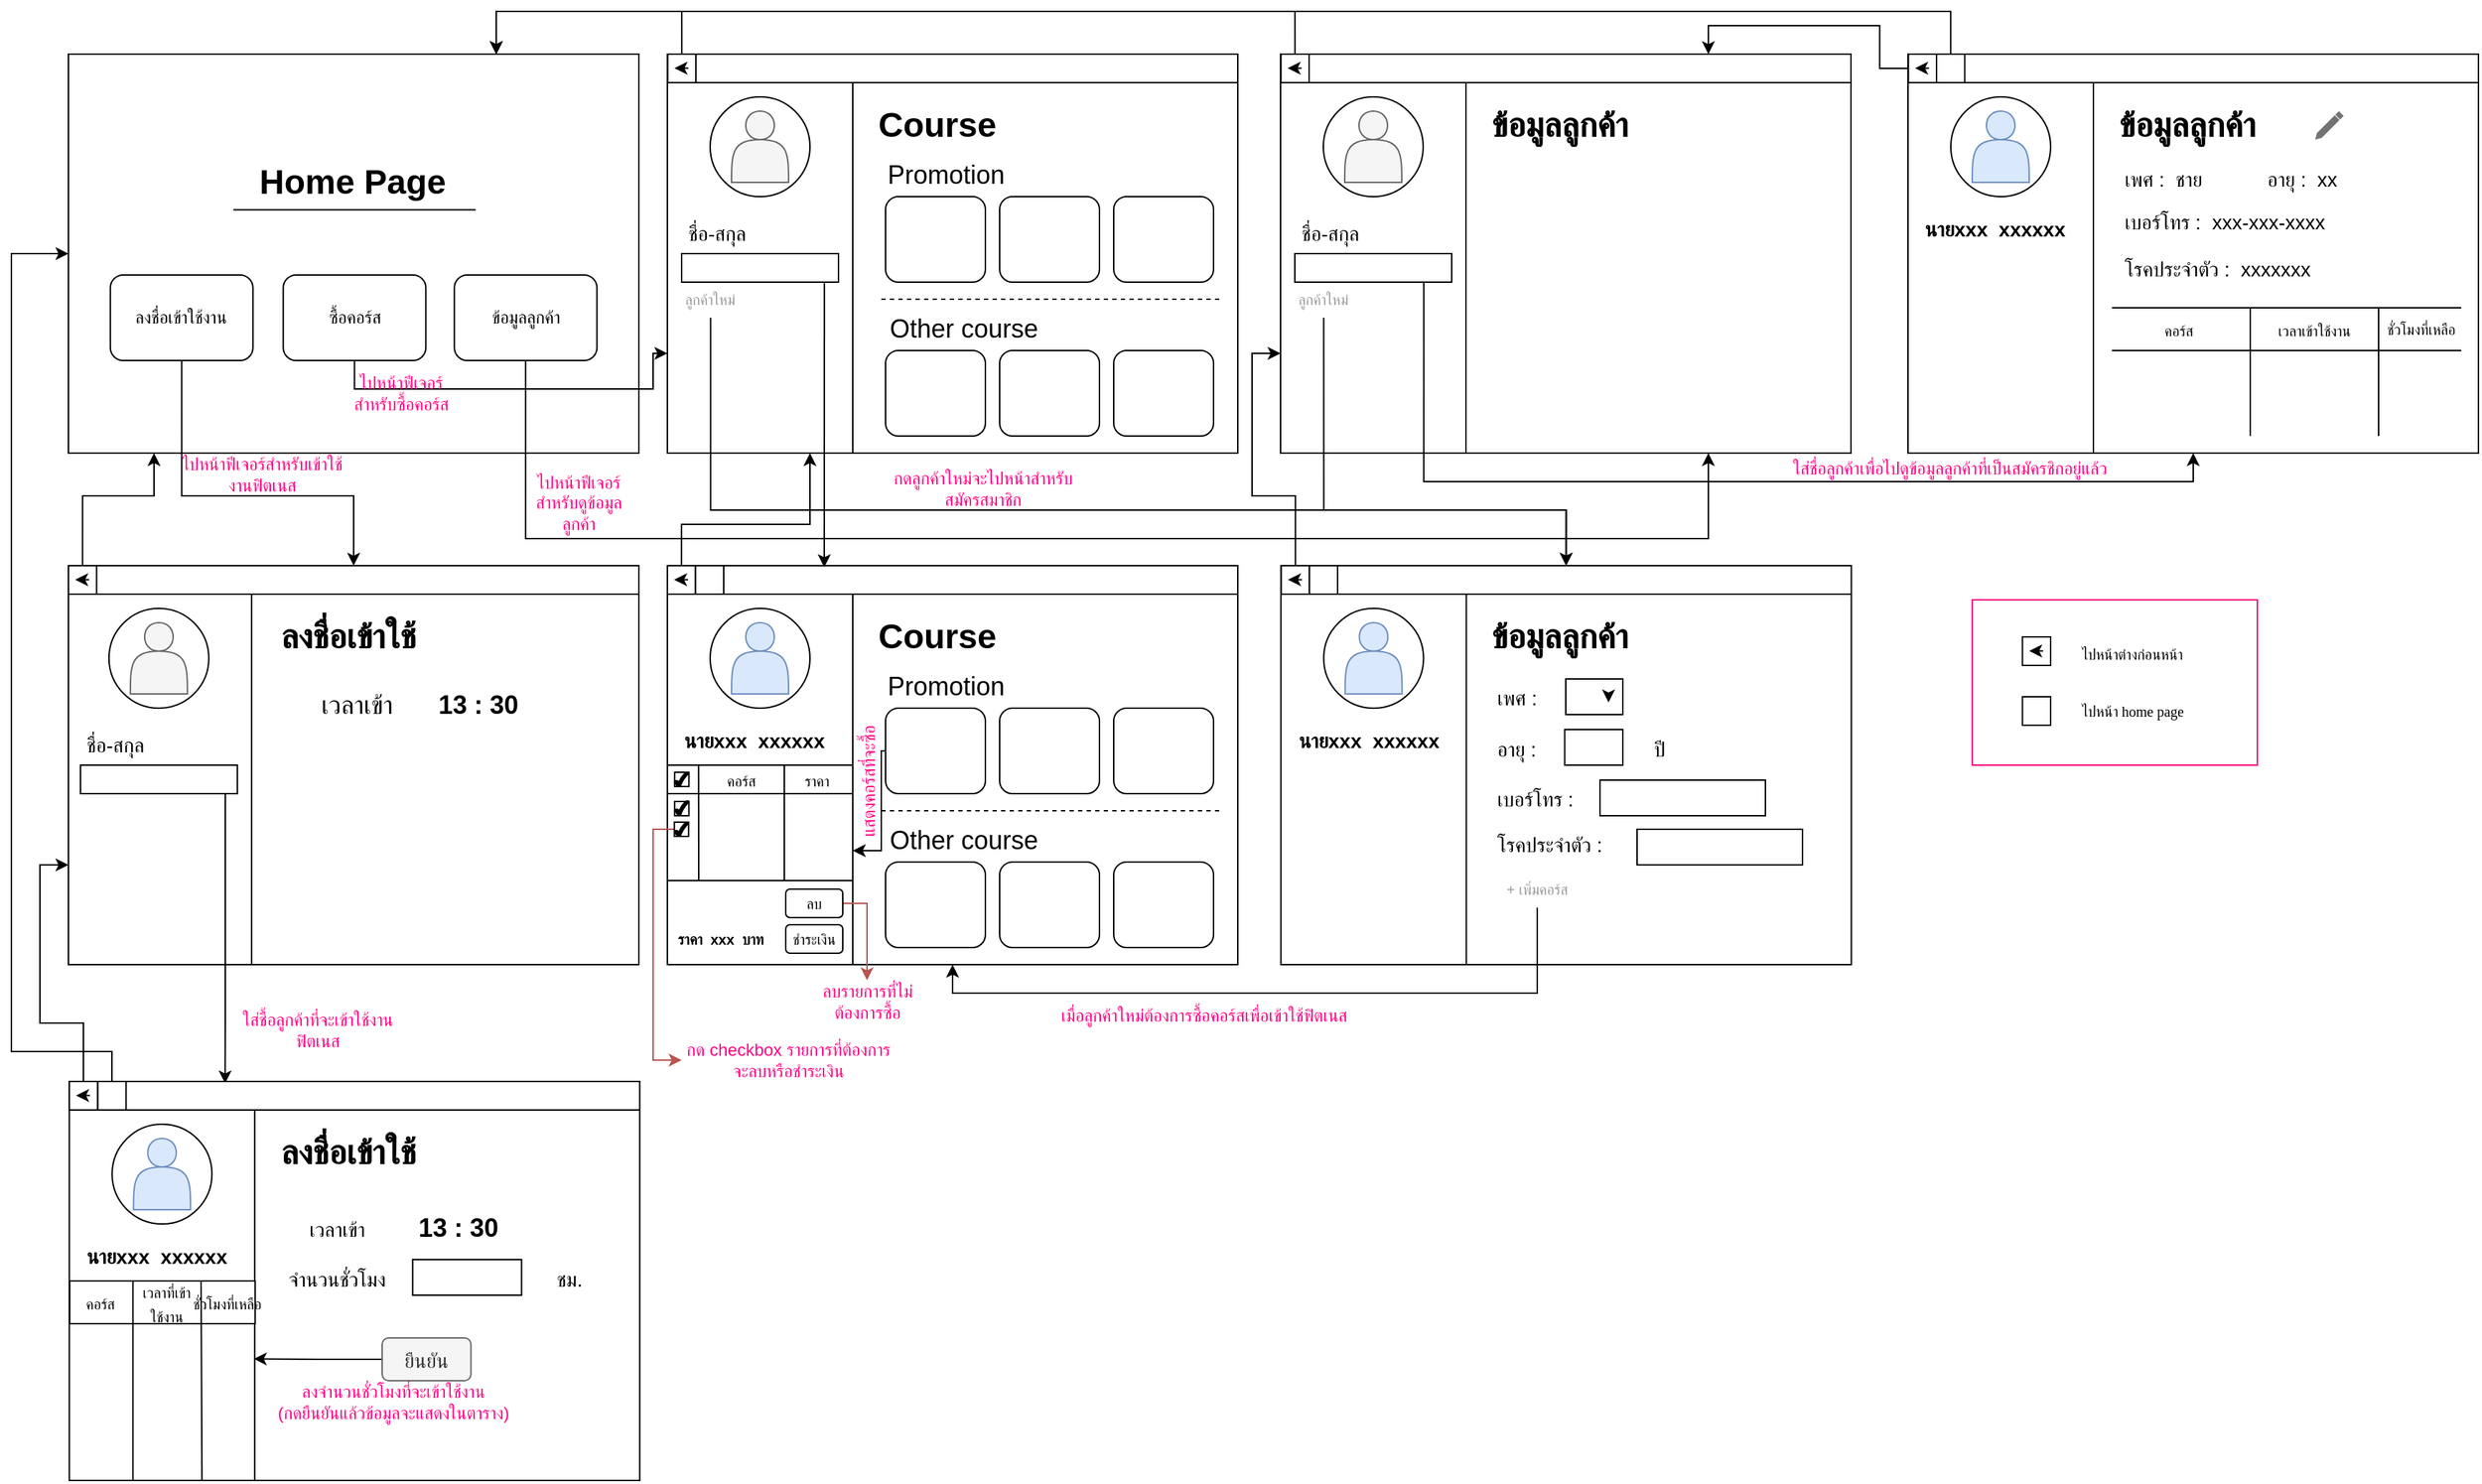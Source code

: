 <mxfile version="20.8.13" type="device"><diagram name="Page-1" id="4nYrRWn-ZnbWhOpVw6bl"><mxGraphModel dx="1134" dy="626" grid="1" gridSize="10" guides="1" tooltips="1" connect="1" arrows="1" fold="1" page="1" pageScale="1" pageWidth="850" pageHeight="1100" math="0" shadow="0"><root><mxCell id="0"/><mxCell id="1" parent="0"/><mxCell id="0B4zTiA73Or6oPLdaAJW-284" value="" style="rounded=0;whiteSpace=wrap;html=1;fontFamily=Tahoma;fontSize=10;strokeColor=#FF0080;" parent="1" vertex="1"><mxGeometry x="1405" y="463" width="200" height="116" as="geometry"/></mxCell><mxCell id="0B4zTiA73Or6oPLdaAJW-244" value="" style="rounded=0;whiteSpace=wrap;html=1;fontSize=10;" parent="1" vertex="1"><mxGeometry x="1440.25" y="531" width="19.75" height="20" as="geometry"/></mxCell><mxCell id="0B4zTiA73Or6oPLdaAJW-1" value="" style="rounded=0;whiteSpace=wrap;html=1;" parent="1" vertex="1"><mxGeometry x="70" y="80" width="400" height="280" as="geometry"/></mxCell><mxCell id="0B4zTiA73Or6oPLdaAJW-2" value="" style="rounded=0;whiteSpace=wrap;html=1;" parent="1" vertex="1"><mxGeometry x="490" y="80" width="400" height="280" as="geometry"/></mxCell><mxCell id="0B4zTiA73Or6oPLdaAJW-4" value="" style="rounded=0;whiteSpace=wrap;html=1;" parent="1" vertex="1"><mxGeometry x="70" y="439" width="400" height="280" as="geometry"/></mxCell><mxCell id="0B4zTiA73Or6oPLdaAJW-80" style="edgeStyle=orthogonalEdgeStyle;rounded=0;orthogonalLoop=1;jettySize=auto;html=1;exitX=0.5;exitY=1;exitDx=0;exitDy=0;strokeColor=#000000;fontSize=10;entryX=0;entryY=0.75;entryDx=0;entryDy=0;" parent="1" source="0B4zTiA73Or6oPLdaAJW-8" target="0B4zTiA73Or6oPLdaAJW-2" edge="1"><mxGeometry relative="1" as="geometry"><mxPoint x="480" y="310" as="targetPoint"/><Array as="points"><mxPoint x="271" y="315"/><mxPoint x="480" y="315"/><mxPoint x="480" y="290"/></Array></mxGeometry></mxCell><mxCell id="0B4zTiA73Or6oPLdaAJW-88" style="edgeStyle=orthogonalEdgeStyle;rounded=0;orthogonalLoop=1;jettySize=auto;html=1;exitX=0.5;exitY=1;exitDx=0;exitDy=0;strokeColor=#000000;fontSize=10;" parent="1" source="0B4zTiA73Or6oPLdaAJW-6" target="0B4zTiA73Or6oPLdaAJW-4" edge="1"><mxGeometry relative="1" as="geometry"><Array as="points"><mxPoint x="149" y="390"/><mxPoint x="270" y="390"/></Array></mxGeometry></mxCell><mxCell id="0B4zTiA73Or6oPLdaAJW-6" value="ลงชื่อเข้าใช้งาน" style="rounded=1;whiteSpace=wrap;html=1;" parent="1" vertex="1"><mxGeometry x="99.38" y="235" width="100" height="60" as="geometry"/></mxCell><mxCell id="0B4zTiA73Or6oPLdaAJW-273" style="edgeStyle=orthogonalEdgeStyle;rounded=0;orthogonalLoop=1;jettySize=auto;html=1;entryX=0.75;entryY=1;entryDx=0;entryDy=0;strokeColor=#000000;fontFamily=Tahoma;fontSize=10;fontColor=#000000;" parent="1" source="0B4zTiA73Or6oPLdaAJW-7" target="0B4zTiA73Or6oPLdaAJW-146" edge="1"><mxGeometry relative="1" as="geometry"><Array as="points"><mxPoint x="391" y="420"/><mxPoint x="1220" y="420"/></Array></mxGeometry></mxCell><mxCell id="0B4zTiA73Or6oPLdaAJW-7" value="ข้อมูลลูกค้า" style="rounded=1;whiteSpace=wrap;html=1;" parent="1" vertex="1"><mxGeometry x="340.63" y="235" width="100" height="60" as="geometry"/></mxCell><mxCell id="0B4zTiA73Or6oPLdaAJW-8" value="ซื้อคอร์ส" style="rounded=1;whiteSpace=wrap;html=1;" parent="1" vertex="1"><mxGeometry x="220.63" y="235" width="100" height="60" as="geometry"/></mxCell><mxCell id="0B4zTiA73Or6oPLdaAJW-13" value="&lt;h1&gt;Home Page&lt;/h1&gt;" style="text;html=1;strokeColor=none;fillColor=none;spacing=5;spacingTop=-20;whiteSpace=wrap;overflow=hidden;rounded=0;" parent="1" vertex="1"><mxGeometry x="199.38" y="150" width="142.5" height="40" as="geometry"/></mxCell><mxCell id="0B4zTiA73Or6oPLdaAJW-16" value="&lt;h1&gt;Course&lt;/h1&gt;" style="text;html=1;strokeColor=none;fillColor=none;spacing=5;spacingTop=-20;whiteSpace=wrap;overflow=hidden;rounded=0;" parent="1" vertex="1"><mxGeometry x="633" y="110" width="142.5" height="40" as="geometry"/></mxCell><mxCell id="0B4zTiA73Or6oPLdaAJW-21" value="" style="rounded=1;whiteSpace=wrap;html=1;" parent="1" vertex="1"><mxGeometry x="643" y="180" width="70" height="60" as="geometry"/></mxCell><mxCell id="0B4zTiA73Or6oPLdaAJW-22" value="" style="rounded=1;whiteSpace=wrap;html=1;" parent="1" vertex="1"><mxGeometry x="723" y="180" width="70" height="60" as="geometry"/></mxCell><mxCell id="0B4zTiA73Or6oPLdaAJW-23" value="" style="rounded=1;whiteSpace=wrap;html=1;" parent="1" vertex="1"><mxGeometry x="803" y="180" width="70" height="60" as="geometry"/></mxCell><mxCell id="0B4zTiA73Or6oPLdaAJW-33" value="" style="rounded=1;whiteSpace=wrap;html=1;" parent="1" vertex="1"><mxGeometry x="643" y="288" width="70" height="60" as="geometry"/></mxCell><mxCell id="0B4zTiA73Or6oPLdaAJW-34" value="" style="rounded=1;whiteSpace=wrap;html=1;" parent="1" vertex="1"><mxGeometry x="723" y="288" width="70" height="60" as="geometry"/></mxCell><mxCell id="0B4zTiA73Or6oPLdaAJW-35" value="" style="rounded=1;whiteSpace=wrap;html=1;" parent="1" vertex="1"><mxGeometry x="803" y="288" width="70" height="60" as="geometry"/></mxCell><mxCell id="0B4zTiA73Or6oPLdaAJW-37" value="Promotion" style="text;html=1;strokeColor=none;fillColor=none;align=center;verticalAlign=middle;whiteSpace=wrap;rounded=0;fontSize=18;" parent="1" vertex="1"><mxGeometry x="643" y="150" width="85" height="30" as="geometry"/></mxCell><mxCell id="0B4zTiA73Or6oPLdaAJW-38" value="" style="endArrow=none;dashed=1;html=1;rounded=0;fontSize=18;strokeColor=#000000;" parent="1" edge="1"><mxGeometry width="50" height="50" relative="1" as="geometry"><mxPoint x="640" y="252" as="sourcePoint"/><mxPoint x="879" y="252" as="targetPoint"/></mxGeometry></mxCell><mxCell id="0B4zTiA73Or6oPLdaAJW-39" value="" style="ellipse;whiteSpace=wrap;html=1;aspect=fixed;fontSize=18;" parent="1" vertex="1"><mxGeometry x="520" y="110" width="70" height="70" as="geometry"/></mxCell><mxCell id="0B4zTiA73Or6oPLdaAJW-40" value="" style="shape=actor;whiteSpace=wrap;html=1;fontSize=18;fillColor=#f5f5f5;strokeColor=#666666;fontColor=#333333;" parent="1" vertex="1"><mxGeometry x="535" y="120" width="40" height="50" as="geometry"/></mxCell><mxCell id="0B4zTiA73Or6oPLdaAJW-41" value="Other course" style="text;html=1;strokeColor=none;fillColor=none;align=center;verticalAlign=middle;whiteSpace=wrap;rounded=0;fontSize=18;" parent="1" vertex="1"><mxGeometry x="643" y="258" width="110" height="30" as="geometry"/></mxCell><mxCell id="0B4zTiA73Or6oPLdaAJW-43" value="" style="endArrow=none;html=1;rounded=0;entryX=0.25;entryY=0;entryDx=0;entryDy=0;exitX=0.25;exitY=1;exitDx=0;exitDy=0;" parent="1" edge="1"><mxGeometry width="50" height="50" relative="1" as="geometry"><mxPoint x="620" y="360" as="sourcePoint"/><mxPoint x="620" y="100" as="targetPoint"/></mxGeometry></mxCell><mxCell id="0B4zTiA73Or6oPLdaAJW-44" value="&lt;font style=&quot;font-size: 14px;&quot;&gt;ชื่อ-สกุล&lt;/font&gt;" style="text;html=1;strokeColor=none;fillColor=none;align=center;verticalAlign=middle;whiteSpace=wrap;rounded=0;fontSize=18;" parent="1" vertex="1"><mxGeometry x="500" y="190" width="50" height="30" as="geometry"/></mxCell><mxCell id="0B4zTiA73Or6oPLdaAJW-45" value="" style="rounded=0;whiteSpace=wrap;html=1;fontSize=14;" parent="1" vertex="1"><mxGeometry x="500" y="220" width="110" height="20" as="geometry"/></mxCell><mxCell id="0B4zTiA73Or6oPLdaAJW-48" value="" style="shape=image;verticalLabelPosition=bottom;labelBackgroundColor=default;verticalAlign=top;aspect=fixed;imageAspect=0;image=https://cdn-icons-png.flaticon.com/512/3917/3917754.png;" parent="1" vertex="1"><mxGeometry x="593" y="225" width="10" height="10" as="geometry"/></mxCell><mxCell id="0B4zTiA73Or6oPLdaAJW-49" value="" style="rounded=0;whiteSpace=wrap;html=1;" parent="1" vertex="1"><mxGeometry x="490" y="439" width="400" height="280" as="geometry"/></mxCell><mxCell id="0B4zTiA73Or6oPLdaAJW-50" value="&lt;h1&gt;Course&lt;/h1&gt;" style="text;html=1;strokeColor=none;fillColor=none;spacing=5;spacingTop=-20;whiteSpace=wrap;overflow=hidden;rounded=0;" parent="1" vertex="1"><mxGeometry x="633" y="469" width="142.5" height="40" as="geometry"/></mxCell><mxCell id="0B4zTiA73Or6oPLdaAJW-79" style="edgeStyle=orthogonalEdgeStyle;rounded=0;orthogonalLoop=1;jettySize=auto;html=1;exitX=0;exitY=0.5;exitDx=0;exitDy=0;strokeColor=#000000;fontSize=10;" parent="1" source="0B4zTiA73Or6oPLdaAJW-51" edge="1"><mxGeometry relative="1" as="geometry"><mxPoint x="620" y="639" as="targetPoint"/><Array as="points"><mxPoint x="640" y="569"/><mxPoint x="640" y="639"/></Array></mxGeometry></mxCell><mxCell id="0B4zTiA73Or6oPLdaAJW-51" value="" style="rounded=1;whiteSpace=wrap;html=1;" parent="1" vertex="1"><mxGeometry x="643" y="539" width="70" height="60" as="geometry"/></mxCell><mxCell id="0B4zTiA73Or6oPLdaAJW-52" value="" style="rounded=1;whiteSpace=wrap;html=1;" parent="1" vertex="1"><mxGeometry x="723" y="539" width="70" height="60" as="geometry"/></mxCell><mxCell id="0B4zTiA73Or6oPLdaAJW-53" value="" style="rounded=1;whiteSpace=wrap;html=1;" parent="1" vertex="1"><mxGeometry x="803" y="539" width="70" height="60" as="geometry"/></mxCell><mxCell id="0B4zTiA73Or6oPLdaAJW-54" value="" style="rounded=1;whiteSpace=wrap;html=1;" parent="1" vertex="1"><mxGeometry x="643" y="647" width="70" height="60" as="geometry"/></mxCell><mxCell id="0B4zTiA73Or6oPLdaAJW-55" value="" style="rounded=1;whiteSpace=wrap;html=1;" parent="1" vertex="1"><mxGeometry x="723" y="647" width="70" height="60" as="geometry"/></mxCell><mxCell id="0B4zTiA73Or6oPLdaAJW-56" value="" style="rounded=1;whiteSpace=wrap;html=1;" parent="1" vertex="1"><mxGeometry x="803" y="647" width="70" height="60" as="geometry"/></mxCell><mxCell id="0B4zTiA73Or6oPLdaAJW-57" value="Promotion" style="text;html=1;strokeColor=none;fillColor=none;align=center;verticalAlign=middle;whiteSpace=wrap;rounded=0;fontSize=18;" parent="1" vertex="1"><mxGeometry x="643" y="509" width="85" height="30" as="geometry"/></mxCell><mxCell id="0B4zTiA73Or6oPLdaAJW-58" value="" style="endArrow=none;dashed=1;html=1;rounded=0;fontSize=18;strokeColor=#000000;" parent="1" edge="1"><mxGeometry width="50" height="50" relative="1" as="geometry"><mxPoint x="640.0" y="611.0" as="sourcePoint"/><mxPoint x="879" y="611.0" as="targetPoint"/></mxGeometry></mxCell><mxCell id="0B4zTiA73Or6oPLdaAJW-59" value="" style="ellipse;whiteSpace=wrap;html=1;aspect=fixed;fontSize=18;" parent="1" vertex="1"><mxGeometry x="520" y="469" width="70" height="70" as="geometry"/></mxCell><mxCell id="0B4zTiA73Or6oPLdaAJW-60" value="" style="shape=actor;whiteSpace=wrap;html=1;fontSize=18;fillColor=#dae8fc;strokeColor=#6c8ebf;" parent="1" vertex="1"><mxGeometry x="535" y="479" width="40" height="50" as="geometry"/></mxCell><mxCell id="0B4zTiA73Or6oPLdaAJW-61" value="Other course" style="text;html=1;strokeColor=none;fillColor=none;align=center;verticalAlign=middle;whiteSpace=wrap;rounded=0;fontSize=18;" parent="1" vertex="1"><mxGeometry x="643" y="617" width="110" height="30" as="geometry"/></mxCell><mxCell id="0B4zTiA73Or6oPLdaAJW-62" value="" style="endArrow=none;html=1;rounded=0;entryX=0.25;entryY=0;entryDx=0;entryDy=0;exitX=0.25;exitY=1;exitDx=0;exitDy=0;" parent="1" edge="1"><mxGeometry width="50" height="50" relative="1" as="geometry"><mxPoint x="620.0" y="719" as="sourcePoint"/><mxPoint x="620.0" y="459" as="targetPoint"/></mxGeometry></mxCell><mxCell id="0B4zTiA73Or6oPLdaAJW-66" value="&lt;h1&gt;&lt;span style=&quot;font-size: 14px;&quot;&gt;นายxxx&amp;nbsp; xxxxxx&amp;nbsp;&amp;nbsp;&lt;/span&gt;&lt;/h1&gt;" style="text;html=1;strokeColor=none;fillColor=none;spacing=5;spacingTop=-20;whiteSpace=wrap;overflow=hidden;rounded=0;align=center;" parent="1" vertex="1"><mxGeometry x="490.25" y="539" width="129.5" height="40" as="geometry"/></mxCell><mxCell id="0B4zTiA73Or6oPLdaAJW-67" value="" style="rounded=0;whiteSpace=wrap;html=1;fontSize=14;" parent="1" vertex="1"><mxGeometry x="490" y="579" width="130" height="20" as="geometry"/></mxCell><mxCell id="0B4zTiA73Or6oPLdaAJW-68" value="" style="endArrow=none;html=1;rounded=0;strokeColor=#000000;fontSize=14;entryX=0.5;entryY=0;entryDx=0;entryDy=0;" parent="1" edge="1"><mxGeometry width="50" height="50" relative="1" as="geometry"><mxPoint x="572" y="660" as="sourcePoint"/><mxPoint x="572" y="579.0" as="targetPoint"/></mxGeometry></mxCell><mxCell id="0B4zTiA73Or6oPLdaAJW-69" value="&lt;font style=&quot;font-size: 10px;&quot;&gt;คอร์ส&lt;/font&gt;" style="text;html=1;strokeColor=none;fillColor=none;align=center;verticalAlign=middle;whiteSpace=wrap;rounded=0;fontSize=14;" parent="1" vertex="1"><mxGeometry x="512.37" y="574" width="60" height="30" as="geometry"/></mxCell><mxCell id="0B4zTiA73Or6oPLdaAJW-70" value="&lt;font style=&quot;font-size: 10px;&quot;&gt;ราคา&lt;/font&gt;" style="text;html=1;strokeColor=none;fillColor=none;align=center;verticalAlign=middle;whiteSpace=wrap;rounded=0;fontSize=14;" parent="1" vertex="1"><mxGeometry x="570" y="574" width="50" height="30" as="geometry"/></mxCell><mxCell id="0B4zTiA73Or6oPLdaAJW-71" value="" style="endArrow=classic;html=1;rounded=0;strokeColor=#000000;fontSize=10;exitX=0.91;exitY=1.029;exitDx=0;exitDy=0;exitPerimeter=0;entryX=0.275;entryY=0.004;entryDx=0;entryDy=0;entryPerimeter=0;" parent="1" source="0B4zTiA73Or6oPLdaAJW-45" target="0B4zTiA73Or6oPLdaAJW-49" edge="1"><mxGeometry width="50" height="50" relative="1" as="geometry"><mxPoint x="580" y="470" as="sourcePoint"/><mxPoint x="600" y="380" as="targetPoint"/></mxGeometry></mxCell><mxCell id="0B4zTiA73Or6oPLdaAJW-73" value="" style="endArrow=none;html=1;rounded=0;strokeColor=#000000;fontSize=10;" parent="1" edge="1"><mxGeometry width="50" height="50" relative="1" as="geometry"><mxPoint x="355.63" y="189.29" as="sourcePoint"/><mxPoint x="185.63" y="189.29" as="targetPoint"/></mxGeometry></mxCell><mxCell id="0B4zTiA73Or6oPLdaAJW-78" style="edgeStyle=orthogonalEdgeStyle;rounded=0;orthogonalLoop=1;jettySize=auto;html=1;exitX=0.5;exitY=0;exitDx=0;exitDy=0;strokeColor=#000000;fontSize=10;entryX=0.75;entryY=0;entryDx=0;entryDy=0;" parent="1" source="0B4zTiA73Or6oPLdaAJW-74" target="0B4zTiA73Or6oPLdaAJW-1" edge="1"><mxGeometry relative="1" as="geometry"><mxPoint x="420" y="50" as="targetPoint"/><Array as="points"><mxPoint x="500" y="50"/><mxPoint x="370" y="50"/></Array></mxGeometry></mxCell><mxCell id="0B4zTiA73Or6oPLdaAJW-74" value="" style="rounded=0;whiteSpace=wrap;html=1;fontSize=10;" parent="1" vertex="1"><mxGeometry x="490.25" y="80" width="19.75" height="20" as="geometry"/></mxCell><mxCell id="0B4zTiA73Or6oPLdaAJW-76" value="" style="endArrow=classic;html=1;rounded=0;strokeColor=#000000;fontSize=10;" parent="1" edge="1"><mxGeometry width="50" height="50" relative="1" as="geometry"><mxPoint x="504.75" y="89.83" as="sourcePoint"/><mxPoint x="495" y="89.83" as="targetPoint"/><Array as="points"/></mxGeometry></mxCell><mxCell id="0B4zTiA73Or6oPLdaAJW-85" style="edgeStyle=orthogonalEdgeStyle;rounded=0;orthogonalLoop=1;jettySize=auto;html=1;exitX=0.5;exitY=0;exitDx=0;exitDy=0;strokeColor=#000000;fontSize=10;entryX=0.25;entryY=1;entryDx=0;entryDy=0;" parent="1" source="0B4zTiA73Or6oPLdaAJW-81" target="0B4zTiA73Or6oPLdaAJW-2" edge="1"><mxGeometry relative="1" as="geometry"><Array as="points"><mxPoint x="500" y="410"/><mxPoint x="590" y="410"/></Array></mxGeometry></mxCell><mxCell id="0B4zTiA73Or6oPLdaAJW-81" value="" style="rounded=0;whiteSpace=wrap;html=1;fontSize=10;" parent="1" vertex="1"><mxGeometry x="490" y="439" width="19.75" height="20" as="geometry"/></mxCell><mxCell id="0B4zTiA73Or6oPLdaAJW-82" value="" style="endArrow=classic;html=1;rounded=0;strokeColor=#000000;fontSize=10;" parent="1" edge="1"><mxGeometry width="50" height="50" relative="1" as="geometry"><mxPoint x="504.5" y="448.83" as="sourcePoint"/><mxPoint x="494.75" y="448.83" as="targetPoint"/><Array as="points"/></mxGeometry></mxCell><mxCell id="0B4zTiA73Or6oPLdaAJW-86" style="edgeStyle=orthogonalEdgeStyle;rounded=0;orthogonalLoop=1;jettySize=auto;html=1;exitX=0.5;exitY=0;exitDx=0;exitDy=0;strokeColor=#000000;fontSize=10;" parent="1" source="0B4zTiA73Or6oPLdaAJW-83" edge="1"><mxGeometry relative="1" as="geometry"><mxPoint x="130" y="360" as="targetPoint"/><Array as="points"><mxPoint x="80" y="390"/><mxPoint x="130" y="390"/></Array></mxGeometry></mxCell><mxCell id="0B4zTiA73Or6oPLdaAJW-83" value="" style="rounded=0;whiteSpace=wrap;html=1;fontSize=10;" parent="1" vertex="1"><mxGeometry x="70" y="439" width="19.75" height="20" as="geometry"/></mxCell><mxCell id="0B4zTiA73Or6oPLdaAJW-84" value="" style="endArrow=classic;html=1;rounded=0;strokeColor=#000000;fontSize=10;" parent="1" edge="1"><mxGeometry width="50" height="50" relative="1" as="geometry"><mxPoint x="84.5" y="448.83" as="sourcePoint"/><mxPoint x="74.75" y="448.83" as="targetPoint"/><Array as="points"/></mxGeometry></mxCell><mxCell id="0B4zTiA73Or6oPLdaAJW-89" value="" style="ellipse;whiteSpace=wrap;html=1;aspect=fixed;fontSize=18;" parent="1" vertex="1"><mxGeometry x="98.43" y="469" width="70" height="70" as="geometry"/></mxCell><mxCell id="0B4zTiA73Or6oPLdaAJW-90" value="" style="shape=actor;whiteSpace=wrap;html=1;fontSize=18;fillColor=#f5f5f5;strokeColor=#666666;fontColor=#333333;" parent="1" vertex="1"><mxGeometry x="113.43" y="479" width="40" height="50" as="geometry"/></mxCell><mxCell id="0B4zTiA73Or6oPLdaAJW-91" value="" style="endArrow=none;html=1;rounded=0;entryX=0.25;entryY=0;entryDx=0;entryDy=0;exitX=0.25;exitY=1;exitDx=0;exitDy=0;" parent="1" edge="1"><mxGeometry width="50" height="50" relative="1" as="geometry"><mxPoint x="198.43" y="719" as="sourcePoint"/><mxPoint x="198.43" y="459" as="targetPoint"/></mxGeometry></mxCell><mxCell id="0B4zTiA73Or6oPLdaAJW-92" value="&lt;font style=&quot;font-size: 14px;&quot;&gt;ชื่อ-สกุล&lt;/font&gt;" style="text;html=1;strokeColor=none;fillColor=none;align=center;verticalAlign=middle;whiteSpace=wrap;rounded=0;fontSize=18;" parent="1" vertex="1"><mxGeometry x="78.43" y="549" width="50" height="30" as="geometry"/></mxCell><mxCell id="0B4zTiA73Or6oPLdaAJW-118" style="edgeStyle=orthogonalEdgeStyle;rounded=0;orthogonalLoop=1;jettySize=auto;html=1;exitX=0.91;exitY=0.975;exitDx=0;exitDy=0;entryX=0.273;entryY=0.005;entryDx=0;entryDy=0;entryPerimeter=0;strokeColor=#000000;fontSize=10;exitPerimeter=0;" parent="1" source="0B4zTiA73Or6oPLdaAJW-93" target="0B4zTiA73Or6oPLdaAJW-95" edge="1"><mxGeometry relative="1" as="geometry"><Array as="points"><mxPoint x="180" y="599"/><mxPoint x="180" y="756"/><mxPoint x="180" y="756"/></Array></mxGeometry></mxCell><mxCell id="0B4zTiA73Or6oPLdaAJW-93" value="" style="rounded=0;whiteSpace=wrap;html=1;fontSize=14;" parent="1" vertex="1"><mxGeometry x="78.43" y="579" width="110" height="20" as="geometry"/></mxCell><mxCell id="0B4zTiA73Or6oPLdaAJW-94" value="" style="shape=image;verticalLabelPosition=bottom;labelBackgroundColor=default;verticalAlign=top;aspect=fixed;imageAspect=0;image=https://cdn-icons-png.flaticon.com/512/3917/3917754.png;" parent="1" vertex="1"><mxGeometry x="171.43" y="584" width="10" height="10" as="geometry"/></mxCell><mxCell id="0B4zTiA73Or6oPLdaAJW-95" value="" style="rounded=0;whiteSpace=wrap;html=1;" parent="1" vertex="1"><mxGeometry x="70.63" y="801" width="400" height="280" as="geometry"/></mxCell><mxCell id="0B4zTiA73Or6oPLdaAJW-96" value="&lt;h1 style=&quot;border-color: var(--border-color);&quot;&gt;ลงชื่อเข้าใช้&lt;/h1&gt;" style="text;html=1;strokeColor=none;fillColor=none;spacing=5;spacingTop=-20;whiteSpace=wrap;overflow=hidden;rounded=0;" parent="1" vertex="1"><mxGeometry x="213.63" y="831" width="142.5" height="40" as="geometry"/></mxCell><mxCell id="0B4zTiA73Or6oPLdaAJW-106" value="" style="ellipse;whiteSpace=wrap;html=1;aspect=fixed;fontSize=18;" parent="1" vertex="1"><mxGeometry x="100.63" y="831" width="70" height="70" as="geometry"/></mxCell><mxCell id="0B4zTiA73Or6oPLdaAJW-107" value="" style="shape=actor;whiteSpace=wrap;html=1;fontSize=18;fillColor=#dae8fc;strokeColor=#6c8ebf;" parent="1" vertex="1"><mxGeometry x="115.63" y="841" width="40" height="50" as="geometry"/></mxCell><mxCell id="0B4zTiA73Or6oPLdaAJW-109" value="" style="endArrow=none;html=1;rounded=0;entryX=0.25;entryY=0;entryDx=0;entryDy=0;exitX=0.25;exitY=1;exitDx=0;exitDy=0;" parent="1" edge="1"><mxGeometry width="50" height="50" relative="1" as="geometry"><mxPoint x="200.63" y="1081" as="sourcePoint"/><mxPoint x="200.63" y="821" as="targetPoint"/></mxGeometry></mxCell><mxCell id="0B4zTiA73Or6oPLdaAJW-110" value="&lt;h1&gt;&lt;span style=&quot;font-size: 14px;&quot;&gt;นายxxx&amp;nbsp; xxxxxx&amp;nbsp;&amp;nbsp;&lt;/span&gt;&lt;/h1&gt;" style="text;html=1;strokeColor=none;fillColor=none;spacing=5;spacingTop=-20;whiteSpace=wrap;overflow=hidden;rounded=0;align=center;" parent="1" vertex="1"><mxGeometry x="70.88" y="901" width="129.5" height="40" as="geometry"/></mxCell><mxCell id="0B4zTiA73Or6oPLdaAJW-111" value="" style="rounded=0;whiteSpace=wrap;html=1;fontSize=14;" parent="1" vertex="1"><mxGeometry x="70.88" y="941" width="130" height="30" as="geometry"/></mxCell><mxCell id="0B4zTiA73Or6oPLdaAJW-112" value="" style="endArrow=none;html=1;rounded=0;strokeColor=#000000;fontSize=14;entryX=0.5;entryY=0;entryDx=0;entryDy=0;" parent="1" edge="1"><mxGeometry width="50" height="50" relative="1" as="geometry"><mxPoint x="163.63" y="1081" as="sourcePoint"/><mxPoint x="163" y="941" as="targetPoint"/></mxGeometry></mxCell><mxCell id="0B4zTiA73Or6oPLdaAJW-113" value="&lt;font style=&quot;font-size: 10px;&quot;&gt;คอร์ส&lt;/font&gt;" style="text;html=1;strokeColor=none;fillColor=none;align=center;verticalAlign=middle;whiteSpace=wrap;rounded=0;fontSize=14;" parent="1" vertex="1"><mxGeometry x="74.06" y="941" width="37.37" height="30" as="geometry"/></mxCell><mxCell id="0B4zTiA73Or6oPLdaAJW-114" value="&lt;font style=&quot;font-size: 10px;&quot;&gt;ชั่วโมงที่เหลือ&lt;/font&gt;" style="text;html=1;strokeColor=none;fillColor=none;align=center;verticalAlign=middle;whiteSpace=wrap;rounded=0;fontSize=14;" parent="1" vertex="1"><mxGeometry x="155.63" y="941" width="50.62" height="30" as="geometry"/></mxCell><mxCell id="0B4zTiA73Or6oPLdaAJW-239" style="edgeStyle=orthogonalEdgeStyle;rounded=0;orthogonalLoop=1;jettySize=auto;html=1;entryX=0;entryY=0.75;entryDx=0;entryDy=0;strokeColor=#000000;fontFamily=Tahoma;fontSize=10;fontColor=#000000;" parent="1" source="0B4zTiA73Or6oPLdaAJW-115" target="0B4zTiA73Or6oPLdaAJW-4" edge="1"><mxGeometry relative="1" as="geometry"/></mxCell><mxCell id="0B4zTiA73Or6oPLdaAJW-115" value="" style="rounded=0;whiteSpace=wrap;html=1;fontSize=10;" parent="1" vertex="1"><mxGeometry x="70.63" y="801" width="19.75" height="20" as="geometry"/></mxCell><mxCell id="0B4zTiA73Or6oPLdaAJW-116" value="" style="endArrow=classic;html=1;rounded=0;strokeColor=#000000;fontSize=10;" parent="1" edge="1"><mxGeometry width="50" height="50" relative="1" as="geometry"><mxPoint x="85.13" y="810.83" as="sourcePoint"/><mxPoint x="75.38" y="810.83" as="targetPoint"/><Array as="points"/></mxGeometry></mxCell><mxCell id="0B4zTiA73Or6oPLdaAJW-117" value="&lt;h1&gt;ลงชื่อเข้าใช้&lt;/h1&gt;" style="text;html=1;strokeColor=none;fillColor=none;spacing=5;spacingTop=-20;whiteSpace=wrap;overflow=hidden;rounded=0;" parent="1" vertex="1"><mxGeometry x="213.63" y="469" width="142.5" height="40" as="geometry"/></mxCell><mxCell id="0B4zTiA73Or6oPLdaAJW-283" style="edgeStyle=orthogonalEdgeStyle;rounded=0;orthogonalLoop=1;jettySize=auto;html=1;entryX=0.5;entryY=0;entryDx=0;entryDy=0;strokeColor=#000000;fontFamily=Tahoma;fontSize=10;fontColor=#000000;" parent="1" source="0B4zTiA73Or6oPLdaAJW-119" target="0B4zTiA73Or6oPLdaAJW-195" edge="1"><mxGeometry relative="1" as="geometry"><Array as="points"><mxPoint x="520" y="400"/><mxPoint x="1120" y="400"/></Array></mxGeometry></mxCell><mxCell id="0B4zTiA73Or6oPLdaAJW-119" value="&lt;font color=&quot;#999999&quot; style=&quot;font-size: 10px;&quot;&gt;ลูกค้าใหม่&lt;/font&gt;" style="text;html=1;strokeColor=none;fillColor=none;align=center;verticalAlign=middle;whiteSpace=wrap;rounded=0;fontSize=18;" parent="1" vertex="1"><mxGeometry x="490.25" y="235" width="60" height="30" as="geometry"/></mxCell><mxCell id="0B4zTiA73Or6oPLdaAJW-121" value="&lt;font style=&quot;font-size: 18px;&quot;&gt;เวลาเข้า&lt;/font&gt;" style="text;html=1;strokeColor=none;fillColor=none;align=center;verticalAlign=middle;whiteSpace=wrap;rounded=0;fontSize=18;" parent="1" vertex="1"><mxGeometry x="230" y="522" width="85" height="30" as="geometry"/></mxCell><mxCell id="0B4zTiA73Or6oPLdaAJW-124" value="&lt;b&gt;13 : 30&lt;/b&gt;" style="text;html=1;strokeColor=none;fillColor=none;align=center;verticalAlign=middle;whiteSpace=wrap;rounded=0;fontSize=18;" parent="1" vertex="1"><mxGeometry x="315" y="522" width="85" height="30" as="geometry"/></mxCell><mxCell id="0B4zTiA73Or6oPLdaAJW-126" value="&lt;font style=&quot;font-size: 14px;&quot;&gt;เวลาเข้า&lt;/font&gt;" style="text;html=1;strokeColor=none;fillColor=none;align=center;verticalAlign=middle;whiteSpace=wrap;rounded=0;fontSize=18;" parent="1" vertex="1"><mxGeometry x="216.38" y="888.5" width="85" height="30" as="geometry"/></mxCell><mxCell id="0B4zTiA73Or6oPLdaAJW-127" value="" style="rounded=0;whiteSpace=wrap;html=1;fontSize=10;" parent="1" vertex="1"><mxGeometry x="311.38" y="926" width="76.37" height="25" as="geometry"/></mxCell><mxCell id="0B4zTiA73Or6oPLdaAJW-128" value="&lt;font style=&quot;font-size: 14px;&quot;&gt;จำนวนชั่วโมง&lt;/font&gt;" style="text;html=1;strokeColor=none;fillColor=none;align=center;verticalAlign=middle;whiteSpace=wrap;rounded=0;fontSize=18;" parent="1" vertex="1"><mxGeometry x="216.38" y="923.5" width="85" height="30" as="geometry"/></mxCell><mxCell id="0B4zTiA73Or6oPLdaAJW-129" value="&lt;b&gt;13 : 30&lt;/b&gt;" style="text;html=1;strokeColor=none;fillColor=none;align=center;verticalAlign=middle;whiteSpace=wrap;rounded=0;fontSize=18;" parent="1" vertex="1"><mxGeometry x="301.38" y="888.5" width="85" height="30" as="geometry"/></mxCell><mxCell id="0B4zTiA73Or6oPLdaAJW-130" value="&lt;font style=&quot;font-size: 14px;&quot;&gt;ชม.&lt;/font&gt;" style="text;html=1;strokeColor=none;fillColor=none;align=center;verticalAlign=middle;whiteSpace=wrap;rounded=0;fontSize=18;" parent="1" vertex="1"><mxGeometry x="378.88" y="923.5" width="85" height="30" as="geometry"/></mxCell><mxCell id="0B4zTiA73Or6oPLdaAJW-131" value="" style="endArrow=none;html=1;rounded=0;strokeColor=#000000;fontSize=14;entryX=0.5;entryY=0;entryDx=0;entryDy=0;" parent="1" edge="1"><mxGeometry width="50" height="50" relative="1" as="geometry"><mxPoint x="115.23" y="1081" as="sourcePoint"/><mxPoint x="115.23" y="941" as="targetPoint"/></mxGeometry></mxCell><mxCell id="0B4zTiA73Or6oPLdaAJW-132" value="&lt;font style=&quot;font-size: 10px;&quot;&gt;เวลาที่เข้าใช้งาน&lt;/font&gt;" style="text;html=1;strokeColor=none;fillColor=none;align=center;verticalAlign=middle;whiteSpace=wrap;rounded=0;fontSize=14;" parent="1" vertex="1"><mxGeometry x="116.63" y="941" width="44.37" height="30" as="geometry"/></mxCell><mxCell id="0B4zTiA73Or6oPLdaAJW-134" style="edgeStyle=orthogonalEdgeStyle;rounded=0;orthogonalLoop=1;jettySize=auto;html=1;exitX=0;exitY=0.5;exitDx=0;exitDy=0;strokeColor=#000000;fontSize=14;fontColor=#999999;" parent="1" source="0B4zTiA73Or6oPLdaAJW-133" edge="1"><mxGeometry relative="1" as="geometry"><mxPoint x="200" y="995.652" as="targetPoint"/></mxGeometry></mxCell><mxCell id="0B4zTiA73Or6oPLdaAJW-133" value="&lt;font style=&quot;font-size: 14px;&quot;&gt;ยืนยัน&lt;/font&gt;" style="rounded=1;whiteSpace=wrap;html=1;fontSize=18;fillColor=#f5f5f5;fontColor=#333333;strokeColor=#666666;" parent="1" vertex="1"><mxGeometry x="290" y="981" width="62.25" height="30" as="geometry"/></mxCell><mxCell id="0B4zTiA73Or6oPLdaAJW-146" value="" style="rounded=0;whiteSpace=wrap;html=1;" parent="1" vertex="1"><mxGeometry x="920" y="80" width="400" height="280" as="geometry"/></mxCell><mxCell id="0B4zTiA73Or6oPLdaAJW-147" value="&lt;h1 style=&quot;border-color: var(--border-color);&quot;&gt;ข้อมูลลูกค้า&lt;/h1&gt;" style="text;html=1;strokeColor=none;fillColor=none;spacing=5;spacingTop=-20;whiteSpace=wrap;overflow=hidden;rounded=0;" parent="1" vertex="1"><mxGeometry x="1063" y="110" width="142.5" height="40" as="geometry"/></mxCell><mxCell id="0B4zTiA73Or6oPLdaAJW-156" value="" style="ellipse;whiteSpace=wrap;html=1;aspect=fixed;fontSize=18;" parent="1" vertex="1"><mxGeometry x="950" y="110" width="70" height="70" as="geometry"/></mxCell><mxCell id="0B4zTiA73Or6oPLdaAJW-157" value="" style="shape=actor;whiteSpace=wrap;html=1;fontSize=18;fillColor=#f5f5f5;strokeColor=#666666;fontColor=#333333;" parent="1" vertex="1"><mxGeometry x="965" y="120" width="40" height="50" as="geometry"/></mxCell><mxCell id="0B4zTiA73Or6oPLdaAJW-159" value="" style="endArrow=none;html=1;rounded=0;entryX=0.25;entryY=0;entryDx=0;entryDy=0;exitX=0.25;exitY=1;exitDx=0;exitDy=0;" parent="1" edge="1"><mxGeometry width="50" height="50" relative="1" as="geometry"><mxPoint x="1050.0" y="360" as="sourcePoint"/><mxPoint x="1050.0" y="100" as="targetPoint"/></mxGeometry></mxCell><mxCell id="0B4zTiA73Or6oPLdaAJW-160" value="&lt;font style=&quot;font-size: 14px;&quot;&gt;ชื่อ-สกุล&lt;/font&gt;" style="text;html=1;strokeColor=none;fillColor=none;align=center;verticalAlign=middle;whiteSpace=wrap;rounded=0;fontSize=18;" parent="1" vertex="1"><mxGeometry x="930" y="190" width="50" height="30" as="geometry"/></mxCell><mxCell id="0B4zTiA73Or6oPLdaAJW-209" style="edgeStyle=orthogonalEdgeStyle;rounded=0;orthogonalLoop=1;jettySize=auto;html=1;exitX=0.822;exitY=0.95;exitDx=0;exitDy=0;strokeColor=#000000;fontSize=14;fontColor=#999999;exitPerimeter=0;" parent="1" source="0B4zTiA73Or6oPLdaAJW-161" target="0B4zTiA73Or6oPLdaAJW-184" edge="1"><mxGeometry relative="1" as="geometry"><Array as="points"><mxPoint x="1020" y="380"/><mxPoint x="1560" y="380"/></Array></mxGeometry></mxCell><mxCell id="0B4zTiA73Or6oPLdaAJW-161" value="" style="rounded=0;whiteSpace=wrap;html=1;fontSize=14;" parent="1" vertex="1"><mxGeometry x="930" y="220" width="110" height="20" as="geometry"/></mxCell><mxCell id="0B4zTiA73Or6oPLdaAJW-162" value="" style="shape=image;verticalLabelPosition=bottom;labelBackgroundColor=default;verticalAlign=top;aspect=fixed;imageAspect=0;image=https://cdn-icons-png.flaticon.com/512/3917/3917754.png;" parent="1" vertex="1"><mxGeometry x="1023" y="225" width="10" height="10" as="geometry"/></mxCell><mxCell id="0B4zTiA73Or6oPLdaAJW-267" style="edgeStyle=orthogonalEdgeStyle;rounded=0;orthogonalLoop=1;jettySize=auto;html=1;exitX=0.5;exitY=0;exitDx=0;exitDy=0;entryX=0.75;entryY=0;entryDx=0;entryDy=0;strokeColor=#000000;fontFamily=Tahoma;fontSize=10;fontColor=#000000;" parent="1" source="0B4zTiA73Or6oPLdaAJW-163" target="0B4zTiA73Or6oPLdaAJW-1" edge="1"><mxGeometry relative="1" as="geometry"><Array as="points"><mxPoint x="930" y="50"/><mxPoint x="370" y="50"/></Array></mxGeometry></mxCell><mxCell id="0B4zTiA73Or6oPLdaAJW-163" value="" style="rounded=0;whiteSpace=wrap;html=1;fontSize=10;" parent="1" vertex="1"><mxGeometry x="920.25" y="80" width="19.75" height="20" as="geometry"/></mxCell><mxCell id="0B4zTiA73Or6oPLdaAJW-164" value="" style="endArrow=classic;html=1;rounded=0;strokeColor=#000000;fontSize=10;" parent="1" edge="1"><mxGeometry width="50" height="50" relative="1" as="geometry"><mxPoint x="934.75" y="89.83" as="sourcePoint"/><mxPoint x="925.0" y="89.83" as="targetPoint"/><Array as="points"/></mxGeometry></mxCell><mxCell id="0B4zTiA73Or6oPLdaAJW-208" style="edgeStyle=orthogonalEdgeStyle;rounded=0;orthogonalLoop=1;jettySize=auto;html=1;exitX=0.5;exitY=1;exitDx=0;exitDy=0;entryX=0.5;entryY=0;entryDx=0;entryDy=0;strokeColor=#000000;fontSize=14;fontColor=#999999;" parent="1" source="0B4zTiA73Or6oPLdaAJW-165" target="0B4zTiA73Or6oPLdaAJW-195" edge="1"><mxGeometry relative="1" as="geometry"><Array as="points"><mxPoint x="950" y="400"/><mxPoint x="1120" y="400"/></Array></mxGeometry></mxCell><mxCell id="0B4zTiA73Or6oPLdaAJW-165" value="&lt;font color=&quot;#999999&quot; style=&quot;font-size: 10px;&quot;&gt;ลูกค้าใหม่&lt;/font&gt;" style="text;html=1;strokeColor=none;fillColor=none;align=center;verticalAlign=middle;whiteSpace=wrap;rounded=0;fontSize=18;" parent="1" vertex="1"><mxGeometry x="920.25" y="235" width="60" height="30" as="geometry"/></mxCell><mxCell id="0B4zTiA73Or6oPLdaAJW-184" value="" style="rounded=0;whiteSpace=wrap;html=1;" parent="1" vertex="1"><mxGeometry x="1360" y="80" width="400" height="280" as="geometry"/></mxCell><mxCell id="0B4zTiA73Or6oPLdaAJW-185" value="&lt;h1 style=&quot;border-color: var(--border-color);&quot;&gt;ข้อมูลลูกค้า&lt;/h1&gt;" style="text;html=1;strokeColor=none;fillColor=none;spacing=5;spacingTop=-20;whiteSpace=wrap;overflow=hidden;rounded=0;" parent="1" vertex="1"><mxGeometry x="1503" y="110" width="142.5" height="40" as="geometry"/></mxCell><mxCell id="0B4zTiA73Or6oPLdaAJW-186" value="" style="ellipse;whiteSpace=wrap;html=1;aspect=fixed;fontSize=18;" parent="1" vertex="1"><mxGeometry x="1390" y="110" width="70" height="70" as="geometry"/></mxCell><mxCell id="0B4zTiA73Or6oPLdaAJW-187" value="" style="shape=actor;whiteSpace=wrap;html=1;fontSize=18;fillColor=#dae8fc;strokeColor=#6c8ebf;" parent="1" vertex="1"><mxGeometry x="1405" y="120" width="40" height="50" as="geometry"/></mxCell><mxCell id="0B4zTiA73Or6oPLdaAJW-188" value="" style="endArrow=none;html=1;rounded=0;entryX=0.25;entryY=0;entryDx=0;entryDy=0;exitX=0.25;exitY=1;exitDx=0;exitDy=0;" parent="1" edge="1"><mxGeometry width="50" height="50" relative="1" as="geometry"><mxPoint x="1490" y="360" as="sourcePoint"/><mxPoint x="1490" y="100" as="targetPoint"/></mxGeometry></mxCell><mxCell id="0B4zTiA73Or6oPLdaAJW-242" style="edgeStyle=orthogonalEdgeStyle;rounded=0;orthogonalLoop=1;jettySize=auto;html=1;entryX=0.75;entryY=0;entryDx=0;entryDy=0;strokeColor=#000000;fontFamily=Tahoma;fontSize=10;fontColor=#000000;" parent="1" source="0B4zTiA73Or6oPLdaAJW-192" target="0B4zTiA73Or6oPLdaAJW-146" edge="1"><mxGeometry relative="1" as="geometry"/></mxCell><mxCell id="0B4zTiA73Or6oPLdaAJW-192" value="" style="rounded=0;whiteSpace=wrap;html=1;fontSize=10;" parent="1" vertex="1"><mxGeometry x="1360.25" y="80" width="19.75" height="20" as="geometry"/></mxCell><mxCell id="0B4zTiA73Or6oPLdaAJW-193" value="" style="endArrow=classic;html=1;rounded=0;strokeColor=#000000;fontSize=10;" parent="1" edge="1"><mxGeometry width="50" height="50" relative="1" as="geometry"><mxPoint x="1374.75" y="89.83" as="sourcePoint"/><mxPoint x="1365" y="89.83" as="targetPoint"/><Array as="points"/></mxGeometry></mxCell><mxCell id="0B4zTiA73Or6oPLdaAJW-195" value="" style="rounded=0;whiteSpace=wrap;html=1;" parent="1" vertex="1"><mxGeometry x="920.25" y="439" width="400" height="280" as="geometry"/></mxCell><mxCell id="0B4zTiA73Or6oPLdaAJW-196" value="&lt;h1 style=&quot;border-color: var(--border-color);&quot;&gt;ข้อมูลลูกค้า&lt;/h1&gt;" style="text;html=1;strokeColor=none;fillColor=none;spacing=5;spacingTop=-20;whiteSpace=wrap;overflow=hidden;rounded=0;" parent="1" vertex="1"><mxGeometry x="1063.25" y="469" width="142.5" height="40" as="geometry"/></mxCell><mxCell id="0B4zTiA73Or6oPLdaAJW-197" value="" style="ellipse;whiteSpace=wrap;html=1;aspect=fixed;fontSize=18;" parent="1" vertex="1"><mxGeometry x="950.25" y="469" width="70" height="70" as="geometry"/></mxCell><mxCell id="0B4zTiA73Or6oPLdaAJW-198" value="" style="shape=actor;whiteSpace=wrap;html=1;fontSize=18;fillColor=#dae8fc;strokeColor=#6c8ebf;" parent="1" vertex="1"><mxGeometry x="965.25" y="479" width="40" height="50" as="geometry"/></mxCell><mxCell id="0B4zTiA73Or6oPLdaAJW-199" value="" style="endArrow=none;html=1;rounded=0;entryX=0.25;entryY=0;entryDx=0;entryDy=0;exitX=0.25;exitY=1;exitDx=0;exitDy=0;" parent="1" edge="1"><mxGeometry width="50" height="50" relative="1" as="geometry"><mxPoint x="1050.25" y="719" as="sourcePoint"/><mxPoint x="1050.25" y="459" as="targetPoint"/></mxGeometry></mxCell><mxCell id="0B4zTiA73Or6oPLdaAJW-241" style="edgeStyle=orthogonalEdgeStyle;rounded=0;orthogonalLoop=1;jettySize=auto;html=1;entryX=0;entryY=0.75;entryDx=0;entryDy=0;strokeColor=#000000;fontFamily=Tahoma;fontSize=10;fontColor=#000000;" parent="1" source="0B4zTiA73Or6oPLdaAJW-203" target="0B4zTiA73Or6oPLdaAJW-146" edge="1"><mxGeometry relative="1" as="geometry"><Array as="points"><mxPoint x="930" y="390"/><mxPoint x="900" y="390"/><mxPoint x="900" y="290"/></Array></mxGeometry></mxCell><mxCell id="0B4zTiA73Or6oPLdaAJW-203" value="" style="rounded=0;whiteSpace=wrap;html=1;fontSize=10;" parent="1" vertex="1"><mxGeometry x="920.5" y="439" width="19.75" height="20" as="geometry"/></mxCell><mxCell id="0B4zTiA73Or6oPLdaAJW-204" value="" style="endArrow=classic;html=1;rounded=0;strokeColor=#000000;fontSize=10;" parent="1" edge="1"><mxGeometry width="50" height="50" relative="1" as="geometry"><mxPoint x="935" y="448.83" as="sourcePoint"/><mxPoint x="925.25" y="448.83" as="targetPoint"/><Array as="points"/></mxGeometry></mxCell><mxCell id="0B4zTiA73Or6oPLdaAJW-206" value="&lt;h1&gt;&lt;span style=&quot;font-size: 14px;&quot;&gt;นายxxx&amp;nbsp; xxxxxx&amp;nbsp;&amp;nbsp;&lt;/span&gt;&lt;/h1&gt;" style="text;html=1;strokeColor=none;fillColor=none;spacing=5;spacingTop=-20;whiteSpace=wrap;overflow=hidden;rounded=0;align=center;" parent="1" vertex="1"><mxGeometry x="1360.25" y="180" width="129.5" height="40" as="geometry"/></mxCell><mxCell id="0B4zTiA73Or6oPLdaAJW-207" value="&lt;h1&gt;&lt;span style=&quot;font-size: 14px;&quot;&gt;นายxxx&amp;nbsp; xxxxxx&amp;nbsp;&amp;nbsp;&lt;/span&gt;&lt;/h1&gt;" style="text;html=1;strokeColor=none;fillColor=none;spacing=5;spacingTop=-20;whiteSpace=wrap;overflow=hidden;rounded=0;align=center;" parent="1" vertex="1"><mxGeometry x="920.5" y="539" width="129.5" height="40" as="geometry"/></mxCell><mxCell id="0B4zTiA73Or6oPLdaAJW-211" value="&lt;font style=&quot;font-size: 14px;&quot;&gt;เพศ :&amp;nbsp; ชาย&lt;/font&gt;" style="text;html=1;strokeColor=none;fillColor=none;align=left;verticalAlign=middle;whiteSpace=wrap;rounded=0;fontSize=18;" parent="1" vertex="1"><mxGeometry x="1510" y="152" width="70" height="30" as="geometry"/></mxCell><mxCell id="0B4zTiA73Or6oPLdaAJW-212" value="&lt;font style=&quot;font-size: 14px;&quot;&gt;อายุ :&amp;nbsp; xx&lt;/font&gt;" style="text;html=1;strokeColor=none;fillColor=none;align=left;verticalAlign=middle;whiteSpace=wrap;rounded=0;fontSize=18;" parent="1" vertex="1"><mxGeometry x="1610" y="152" width="70" height="30" as="geometry"/></mxCell><mxCell id="0B4zTiA73Or6oPLdaAJW-213" value="&lt;font style=&quot;font-size: 14px;&quot;&gt;เบอร์โทร :&amp;nbsp; xxx-xxx-xxxx&lt;/font&gt;" style="text;html=1;strokeColor=none;fillColor=none;align=left;verticalAlign=middle;whiteSpace=wrap;rounded=0;fontSize=18;" parent="1" vertex="1"><mxGeometry x="1510" y="182" width="160" height="30" as="geometry"/></mxCell><mxCell id="0B4zTiA73Or6oPLdaAJW-214" value="&lt;font style=&quot;font-size: 14px;&quot;&gt;โรคประจำตัว :&amp;nbsp; xxxxxxx&lt;/font&gt;" style="text;html=1;strokeColor=none;fillColor=none;align=left;verticalAlign=middle;whiteSpace=wrap;rounded=0;fontSize=18;" parent="1" vertex="1"><mxGeometry x="1510" y="215" width="190" height="30" as="geometry"/></mxCell><mxCell id="0B4zTiA73Or6oPLdaAJW-215" value="" style="endArrow=none;html=1;rounded=0;strokeColor=#000000;fontSize=14;fontColor=#999999;" parent="1" edge="1"><mxGeometry width="50" height="50" relative="1" as="geometry"><mxPoint x="1503" y="258" as="sourcePoint"/><mxPoint x="1748" y="258" as="targetPoint"/></mxGeometry></mxCell><mxCell id="0B4zTiA73Or6oPLdaAJW-216" value="" style="endArrow=none;html=1;rounded=0;strokeColor=#000000;fontSize=14;fontColor=#999999;" parent="1" edge="1"><mxGeometry width="50" height="50" relative="1" as="geometry"><mxPoint x="1503" y="288" as="sourcePoint"/><mxPoint x="1748" y="288" as="targetPoint"/></mxGeometry></mxCell><mxCell id="0B4zTiA73Or6oPLdaAJW-217" value="" style="endArrow=none;html=1;rounded=0;strokeColor=#000000;fontSize=14;fontColor=#999999;" parent="1" edge="1"><mxGeometry width="50" height="50" relative="1" as="geometry"><mxPoint x="1600" y="348" as="sourcePoint"/><mxPoint x="1600" y="258" as="targetPoint"/></mxGeometry></mxCell><mxCell id="0B4zTiA73Or6oPLdaAJW-219" value="" style="endArrow=none;html=1;rounded=0;strokeColor=#000000;fontSize=14;fontColor=#999999;" parent="1" edge="1"><mxGeometry width="50" height="50" relative="1" as="geometry"><mxPoint x="1690" y="348" as="sourcePoint"/><mxPoint x="1690" y="258" as="targetPoint"/></mxGeometry></mxCell><mxCell id="0B4zTiA73Or6oPLdaAJW-220" value="&lt;font style=&quot;font-size: 10px;&quot; color=&quot;#000000&quot;&gt;คอร์ส&lt;/font&gt;" style="text;html=1;strokeColor=none;fillColor=none;align=center;verticalAlign=middle;whiteSpace=wrap;rounded=0;fontSize=14;fontColor=#999999;" parent="1" vertex="1"><mxGeometry x="1520" y="258" width="60" height="30" as="geometry"/></mxCell><mxCell id="0B4zTiA73Or6oPLdaAJW-222" value="&lt;font style=&quot;font-size: 10px;&quot; color=&quot;#000000&quot;&gt;เวลาเข้าใช้งาน&lt;/font&gt;" style="text;html=1;strokeColor=none;fillColor=none;align=center;verticalAlign=middle;whiteSpace=wrap;rounded=0;fontSize=14;fontColor=#999999;" parent="1" vertex="1"><mxGeometry x="1600" y="258" width="90" height="30" as="geometry"/></mxCell><mxCell id="0B4zTiA73Or6oPLdaAJW-223" value="&lt;font style=&quot;font-size: 10px;&quot; color=&quot;#000000&quot;&gt;ชั่วโมงที่เหลือ&lt;/font&gt;" style="text;html=1;strokeColor=none;fillColor=none;align=center;verticalAlign=middle;whiteSpace=wrap;rounded=0;fontSize=14;fontColor=#999999;fontFamily=Tahoma;" parent="1" vertex="1"><mxGeometry x="1690" y="258" width="60" height="30" as="geometry"/></mxCell><mxCell id="0B4zTiA73Or6oPLdaAJW-224" value="&lt;font style=&quot;font-size: 14px;&quot;&gt;เพศ :&amp;nbsp;&lt;/font&gt;" style="text;html=1;strokeColor=none;fillColor=none;align=left;verticalAlign=middle;whiteSpace=wrap;rounded=0;fontSize=18;" parent="1" vertex="1"><mxGeometry x="1070" y="516" width="50" height="30" as="geometry"/></mxCell><mxCell id="0B4zTiA73Or6oPLdaAJW-225" value="&lt;font style=&quot;font-size: 14px;&quot;&gt;อายุ :&amp;nbsp;&amp;nbsp;&lt;/font&gt;" style="text;html=1;strokeColor=none;fillColor=none;align=left;verticalAlign=middle;whiteSpace=wrap;rounded=0;fontSize=18;" parent="1" vertex="1"><mxGeometry x="1070" y="551.5" width="70" height="30" as="geometry"/></mxCell><mxCell id="0B4zTiA73Or6oPLdaAJW-226" value="&lt;font style=&quot;font-size: 14px;&quot;&gt;เบอร์โทร :&amp;nbsp;&amp;nbsp;&lt;/font&gt;" style="text;html=1;strokeColor=none;fillColor=none;align=left;verticalAlign=middle;whiteSpace=wrap;rounded=0;fontSize=18;" parent="1" vertex="1"><mxGeometry x="1070" y="587" width="160" height="30" as="geometry"/></mxCell><mxCell id="0B4zTiA73Or6oPLdaAJW-227" value="&lt;font style=&quot;font-size: 14px;&quot;&gt;โรคประจำตัว :&amp;nbsp;&amp;nbsp;&lt;/font&gt;" style="text;html=1;strokeColor=none;fillColor=none;align=left;verticalAlign=middle;whiteSpace=wrap;rounded=0;fontSize=18;" parent="1" vertex="1"><mxGeometry x="1070" y="619" width="100" height="30" as="geometry"/></mxCell><mxCell id="0B4zTiA73Or6oPLdaAJW-228" value="" style="rounded=0;whiteSpace=wrap;html=1;fontFamily=Tahoma;fontSize=10;" parent="1" vertex="1"><mxGeometry x="1120" y="518.5" width="40" height="25" as="geometry"/></mxCell><mxCell id="0B4zTiA73Or6oPLdaAJW-232" value="" style="rounded=0;whiteSpace=wrap;html=1;fontFamily=Tahoma;fontSize=10;" parent="1" vertex="1"><mxGeometry x="1119.25" y="554" width="40.75" height="25" as="geometry"/></mxCell><mxCell id="0B4zTiA73Or6oPLdaAJW-234" value="" style="endArrow=classic;html=1;rounded=0;strokeColor=#000000;fontFamily=Tahoma;fontSize=10;fontColor=#000000;" parent="1" edge="1"><mxGeometry width="50" height="50" relative="1" as="geometry"><mxPoint x="1150" y="532" as="sourcePoint"/><mxPoint x="1150" y="535" as="targetPoint"/></mxGeometry></mxCell><mxCell id="0B4zTiA73Or6oPLdaAJW-235" value="&lt;font style=&quot;font-size: 14px;&quot;&gt;ปี&lt;/font&gt;" style="text;html=1;strokeColor=none;fillColor=none;align=left;verticalAlign=middle;whiteSpace=wrap;rounded=0;fontSize=18;" parent="1" vertex="1"><mxGeometry x="1180" y="551.5" width="10" height="30" as="geometry"/></mxCell><mxCell id="0B4zTiA73Or6oPLdaAJW-236" value="" style="rounded=0;whiteSpace=wrap;html=1;fontFamily=Tahoma;fontSize=10;" parent="1" vertex="1"><mxGeometry x="1144" y="589.5" width="116" height="25" as="geometry"/></mxCell><mxCell id="0B4zTiA73Or6oPLdaAJW-237" value="" style="rounded=0;whiteSpace=wrap;html=1;fontFamily=Tahoma;fontSize=10;" parent="1" vertex="1"><mxGeometry x="1170" y="624" width="116" height="25" as="geometry"/></mxCell><mxCell id="0B4zTiA73Or6oPLdaAJW-243" value="" style="shape=image;verticalLabelPosition=bottom;labelBackgroundColor=default;verticalAlign=top;aspect=fixed;imageAspect=0;image=https://cdn-icons-png.flaticon.com/512/25/25694.png;" parent="1" vertex="1"><mxGeometry x="1442.87" y="533.75" width="14.5" height="14.5" as="geometry"/></mxCell><mxCell id="0B4zTiA73Or6oPLdaAJW-272" style="edgeStyle=orthogonalEdgeStyle;rounded=0;orthogonalLoop=1;jettySize=auto;html=1;entryX=0.75;entryY=0;entryDx=0;entryDy=0;strokeColor=#000000;fontFamily=Tahoma;fontSize=10;fontColor=#000000;" parent="1" source="0B4zTiA73Or6oPLdaAJW-245" target="0B4zTiA73Or6oPLdaAJW-1" edge="1"><mxGeometry relative="1" as="geometry"><Array as="points"><mxPoint x="1390" y="50"/><mxPoint x="370" y="50"/></Array></mxGeometry></mxCell><mxCell id="0B4zTiA73Or6oPLdaAJW-245" value="" style="rounded=0;whiteSpace=wrap;html=1;fontSize=10;" parent="1" vertex="1"><mxGeometry x="1380" y="80" width="19.75" height="20" as="geometry"/></mxCell><mxCell id="0B4zTiA73Or6oPLdaAJW-246" value="" style="shape=image;verticalLabelPosition=bottom;labelBackgroundColor=default;verticalAlign=top;aspect=fixed;imageAspect=0;image=https://cdn-icons-png.flaticon.com/512/25/25694.png;" parent="1" vertex="1"><mxGeometry x="1382.62" y="82.75" width="14.5" height="14.5" as="geometry"/></mxCell><mxCell id="0B4zTiA73Or6oPLdaAJW-247" value="" style="endArrow=none;html=1;rounded=0;strokeColor=#000000;fontFamily=Tahoma;fontSize=10;fontColor=#000000;" parent="1" edge="1"><mxGeometry width="50" height="50" relative="1" as="geometry"><mxPoint x="1399.75" y="100" as="sourcePoint"/><mxPoint x="1760" y="100" as="targetPoint"/></mxGeometry></mxCell><mxCell id="0B4zTiA73Or6oPLdaAJW-251" value="" style="endArrow=none;html=1;rounded=0;strokeColor=#000000;fontFamily=Tahoma;fontSize=10;fontColor=#000000;" parent="1" edge="1"><mxGeometry width="50" height="50" relative="1" as="geometry"><mxPoint x="940" y="100" as="sourcePoint"/><mxPoint x="1320.25" y="100.0" as="targetPoint"/></mxGeometry></mxCell><mxCell id="0B4zTiA73Or6oPLdaAJW-254" value="" style="endArrow=none;html=1;rounded=0;strokeColor=#000000;fontFamily=Tahoma;fontSize=10;fontColor=#000000;exitX=1;exitY=1;exitDx=0;exitDy=0;" parent="1" source="0B4zTiA73Or6oPLdaAJW-74" edge="1"><mxGeometry width="50" height="50" relative="1" as="geometry"><mxPoint x="529.75" y="100.0" as="sourcePoint"/><mxPoint x="890" y="100.0" as="targetPoint"/></mxGeometry></mxCell><mxCell id="0B4zTiA73Or6oPLdaAJW-255" value="" style="rounded=0;whiteSpace=wrap;html=1;fontSize=10;" parent="1" vertex="1"><mxGeometry x="940.25" y="439" width="19.75" height="20" as="geometry"/></mxCell><mxCell id="0B4zTiA73Or6oPLdaAJW-256" value="" style="shape=image;verticalLabelPosition=bottom;labelBackgroundColor=default;verticalAlign=top;aspect=fixed;imageAspect=0;image=https://cdn-icons-png.flaticon.com/512/25/25694.png;" parent="1" vertex="1"><mxGeometry x="942.87" y="441.75" width="14.5" height="14.5" as="geometry"/></mxCell><mxCell id="0B4zTiA73Or6oPLdaAJW-257" value="" style="endArrow=none;html=1;rounded=0;strokeColor=#000000;fontFamily=Tahoma;fontSize=10;fontColor=#000000;" parent="1" edge="1"><mxGeometry width="50" height="50" relative="1" as="geometry"><mxPoint x="960" y="459.0" as="sourcePoint"/><mxPoint x="1320.25" y="459.0" as="targetPoint"/></mxGeometry></mxCell><mxCell id="0B4zTiA73Or6oPLdaAJW-258" value="" style="rounded=0;whiteSpace=wrap;html=1;fontSize=10;" parent="1" vertex="1"><mxGeometry x="509.75" y="439" width="19.75" height="20" as="geometry"/></mxCell><mxCell id="0B4zTiA73Or6oPLdaAJW-259" value="" style="shape=image;verticalLabelPosition=bottom;labelBackgroundColor=default;verticalAlign=top;aspect=fixed;imageAspect=0;image=https://cdn-icons-png.flaticon.com/512/25/25694.png;" parent="1" vertex="1"><mxGeometry x="512.37" y="441.75" width="14.5" height="14.5" as="geometry"/></mxCell><mxCell id="0B4zTiA73Or6oPLdaAJW-260" value="" style="endArrow=none;html=1;rounded=0;strokeColor=#000000;fontFamily=Tahoma;fontSize=10;fontColor=#000000;" parent="1" edge="1"><mxGeometry width="50" height="50" relative="1" as="geometry"><mxPoint x="529.5" y="459" as="sourcePoint"/><mxPoint x="889.75" y="459" as="targetPoint"/></mxGeometry></mxCell><mxCell id="0B4zTiA73Or6oPLdaAJW-263" value="" style="endArrow=none;html=1;rounded=0;strokeColor=#000000;fontFamily=Tahoma;fontSize=10;fontColor=#000000;exitX=1;exitY=1;exitDx=0;exitDy=0;" parent="1" source="0B4zTiA73Or6oPLdaAJW-83" edge="1"><mxGeometry width="50" height="50" relative="1" as="geometry"><mxPoint x="109.5" y="459" as="sourcePoint"/><mxPoint x="469.75" y="459" as="targetPoint"/></mxGeometry></mxCell><mxCell id="0B4zTiA73Or6oPLdaAJW-270" style="edgeStyle=orthogonalEdgeStyle;rounded=0;orthogonalLoop=1;jettySize=auto;html=1;entryX=0;entryY=0.5;entryDx=0;entryDy=0;strokeColor=#000000;fontFamily=Tahoma;fontSize=10;fontColor=#000000;" parent="1" source="0B4zTiA73Or6oPLdaAJW-264" target="0B4zTiA73Or6oPLdaAJW-1" edge="1"><mxGeometry relative="1" as="geometry"><Array as="points"><mxPoint x="100" y="780"/><mxPoint x="30" y="780"/><mxPoint x="30" y="220"/></Array></mxGeometry></mxCell><mxCell id="0B4zTiA73Or6oPLdaAJW-264" value="" style="rounded=0;whiteSpace=wrap;html=1;fontSize=10;" parent="1" vertex="1"><mxGeometry x="90.63" y="801" width="19.75" height="20" as="geometry"/></mxCell><mxCell id="0B4zTiA73Or6oPLdaAJW-265" value="" style="shape=image;verticalLabelPosition=bottom;labelBackgroundColor=default;verticalAlign=top;aspect=fixed;imageAspect=0;image=https://cdn-icons-png.flaticon.com/512/25/25694.png;" parent="1" vertex="1"><mxGeometry x="93.25" y="803.75" width="14.5" height="14.5" as="geometry"/></mxCell><mxCell id="0B4zTiA73Or6oPLdaAJW-266" value="" style="endArrow=none;html=1;rounded=0;strokeColor=#000000;fontFamily=Tahoma;fontSize=10;fontColor=#000000;" parent="1" edge="1"><mxGeometry width="50" height="50" relative="1" as="geometry"><mxPoint x="110.38" y="821" as="sourcePoint"/><mxPoint x="470.63" y="821" as="targetPoint"/></mxGeometry></mxCell><mxCell id="0B4zTiA73Or6oPLdaAJW-274" value="" style="rounded=0;whiteSpace=wrap;html=1;fontSize=10;" parent="1" vertex="1"><mxGeometry x="1440.25" y="489" width="19.75" height="20" as="geometry"/></mxCell><mxCell id="0B4zTiA73Or6oPLdaAJW-275" value="" style="endArrow=classic;html=1;rounded=0;strokeColor=#000000;fontSize=10;" parent="1" edge="1"><mxGeometry width="50" height="50" relative="1" as="geometry"><mxPoint x="1454.75" y="498.83" as="sourcePoint"/><mxPoint x="1445" y="498.83" as="targetPoint"/><Array as="points"/></mxGeometry></mxCell><mxCell id="0B4zTiA73Or6oPLdaAJW-276" value="ไปหน้าต่างก่อนหน้า" style="text;html=1;strokeColor=none;fillColor=none;align=left;verticalAlign=middle;whiteSpace=wrap;rounded=0;fontSize=10;fontFamily=Tahoma;fontColor=#000000;" parent="1" vertex="1"><mxGeometry x="1480" y="486" width="180" height="30" as="geometry"/></mxCell><mxCell id="0B4zTiA73Or6oPLdaAJW-277" value="ไปหน้า home page" style="text;html=1;strokeColor=none;fillColor=none;align=left;verticalAlign=middle;whiteSpace=wrap;rounded=0;fontSize=10;fontFamily=Tahoma;fontColor=#000000;" parent="1" vertex="1"><mxGeometry x="1480" y="526" width="180" height="30" as="geometry"/></mxCell><mxCell id="0B4zTiA73Or6oPLdaAJW-282" style="edgeStyle=orthogonalEdgeStyle;rounded=0;orthogonalLoop=1;jettySize=auto;html=1;entryX=0.5;entryY=1;entryDx=0;entryDy=0;strokeColor=#000000;fontFamily=Tahoma;fontSize=10;fontColor=#000000;" parent="1" source="0B4zTiA73Or6oPLdaAJW-281" target="0B4zTiA73Or6oPLdaAJW-49" edge="1"><mxGeometry relative="1" as="geometry"><Array as="points"><mxPoint x="1100" y="739"/><mxPoint x="690" y="739"/></Array></mxGeometry></mxCell><mxCell id="0B4zTiA73Or6oPLdaAJW-281" value="&lt;font color=&quot;#999999&quot; style=&quot;font-size: 10px;&quot;&gt;+ เพิ่มคอร์ส&lt;/font&gt;" style="text;html=1;strokeColor=none;fillColor=none;align=center;verticalAlign=middle;whiteSpace=wrap;rounded=0;fontSize=18;" parent="1" vertex="1"><mxGeometry x="1070" y="649" width="60" height="30" as="geometry"/></mxCell><mxCell id="0B4zTiA73Or6oPLdaAJW-299" value="" style="dashed=0;aspect=fixed;verticalLabelPosition=bottom;verticalAlign=top;align=center;shape=mxgraph.gmdl.edit;strokeColor=none;fillColor=#737373;shadow=0;sketch=0;fontFamily=Tahoma;fontSize=10;fontColor=#000000;" parent="1" vertex="1"><mxGeometry x="1645.5" y="120" width="20" height="20" as="geometry"/></mxCell><mxCell id="YpKnVLyE0G8WW-ZTI7P7-1" value="ไปหน้าฟีเจอร์สำหรับเข้าใช้งานฟิตเนส" style="text;html=1;strokeColor=none;fillColor=none;align=center;verticalAlign=middle;whiteSpace=wrap;rounded=0;fontColor=#FF0080;" vertex="1" parent="1"><mxGeometry x="141.76" y="360" width="128.24" height="30" as="geometry"/></mxCell><mxCell id="YpKnVLyE0G8WW-ZTI7P7-2" value="ไปหน้าฟีเจอร์สำหรับซื้อคอร์ส" style="text;html=1;strokeColor=none;fillColor=none;align=center;verticalAlign=middle;whiteSpace=wrap;rounded=0;fontColor=#FF0080;" vertex="1" parent="1"><mxGeometry x="267.25" y="303" width="72.75" height="30" as="geometry"/></mxCell><mxCell id="YpKnVLyE0G8WW-ZTI7P7-3" value="ไปหน้าฟีเจอร์สำหรับดูข้อมูลลูกค้า" style="text;html=1;strokeColor=none;fillColor=none;align=center;verticalAlign=middle;whiteSpace=wrap;rounded=0;fontColor=#FF0080;" vertex="1" parent="1"><mxGeometry x="385.63" y="380" width="84.37" height="30" as="geometry"/></mxCell><mxCell id="YpKnVLyE0G8WW-ZTI7P7-5" value="ใส่ชื้อลูกค้าที่จะเข้าใช้งานฟิตเนส" style="text;html=1;strokeColor=none;fillColor=none;align=center;verticalAlign=middle;whiteSpace=wrap;rounded=0;fontColor=#FF0080;" vertex="1" parent="1"><mxGeometry x="181.43" y="750" width="128.24" height="30" as="geometry"/></mxCell><mxCell id="YpKnVLyE0G8WW-ZTI7P7-6" value="ลงจำนวนชั่วโมงที่จะเข้าใช้งาน&lt;br&gt;(กดยืนยันแล้วข้อมูลจะแสดงในตาราง)" style="text;html=1;strokeColor=none;fillColor=none;align=center;verticalAlign=middle;whiteSpace=wrap;rounded=0;fontColor=#FF0080;" vertex="1" parent="1"><mxGeometry x="195.88" y="1011" width="204.12" height="30" as="geometry"/></mxCell><mxCell id="YpKnVLyE0G8WW-ZTI7P7-7" value="เมื่อลูกค้าใหม่ต้องการซื้อคอร์สเพื่อเข้าใช้ฟิตเนส" style="text;html=1;strokeColor=none;fillColor=none;align=center;verticalAlign=middle;whiteSpace=wrap;rounded=0;fontColor=#FF0080;" vertex="1" parent="1"><mxGeometry x="713" y="740" width="307" height="30" as="geometry"/></mxCell><mxCell id="YpKnVLyE0G8WW-ZTI7P7-8" value="แสดงคอร์สที่จะซื้อ" style="text;html=1;strokeColor=none;fillColor=none;align=center;verticalAlign=middle;whiteSpace=wrap;rounded=0;fontColor=#FF0080;rotation=270;" vertex="1" parent="1"><mxGeometry x="585" y="575" width="93.13" height="30" as="geometry"/></mxCell><mxCell id="YpKnVLyE0G8WW-ZTI7P7-9" value="" style="endArrow=none;html=1;rounded=0;fontColor=#FF0080;" edge="1" parent="1"><mxGeometry width="50" height="50" relative="1" as="geometry"><mxPoint x="620" y="660" as="sourcePoint"/><mxPoint x="490" y="660" as="targetPoint"/></mxGeometry></mxCell><mxCell id="YpKnVLyE0G8WW-ZTI7P7-12" value="&lt;font style=&quot;font-size: 10px;&quot;&gt;ชำระเงิน&lt;/font&gt;" style="rounded=1;whiteSpace=wrap;html=1;" vertex="1" parent="1"><mxGeometry x="573" y="691" width="40" height="20" as="geometry"/></mxCell><mxCell id="YpKnVLyE0G8WW-ZTI7P7-13" value="" style="endArrow=none;html=1;rounded=0;fontSize=10;fontColor=#FF0080;" edge="1" parent="1"><mxGeometry width="50" height="50" relative="1" as="geometry"><mxPoint x="512" y="660" as="sourcePoint"/><mxPoint x="511.88" y="579" as="targetPoint"/></mxGeometry></mxCell><mxCell id="YpKnVLyE0G8WW-ZTI7P7-24" style="edgeStyle=orthogonalEdgeStyle;rounded=0;orthogonalLoop=1;jettySize=auto;html=1;exitX=1;exitY=0.5;exitDx=0;exitDy=0;entryX=0.5;entryY=0;entryDx=0;entryDy=0;fontSize=10;fontColor=#FF0080;fillColor=#f8cecc;strokeColor=#b85450;" edge="1" parent="1" source="YpKnVLyE0G8WW-ZTI7P7-14" target="YpKnVLyE0G8WW-ZTI7P7-23"><mxGeometry relative="1" as="geometry"><Array as="points"><mxPoint x="630" y="676"/><mxPoint x="630" y="730"/></Array></mxGeometry></mxCell><mxCell id="YpKnVLyE0G8WW-ZTI7P7-14" value="&lt;span style=&quot;font-size: 10px;&quot;&gt;ลบ&lt;/span&gt;" style="rounded=1;whiteSpace=wrap;html=1;" vertex="1" parent="1"><mxGeometry x="573" y="666" width="40" height="20" as="geometry"/></mxCell><mxCell id="YpKnVLyE0G8WW-ZTI7P7-16" value="" style="whiteSpace=wrap;html=1;aspect=fixed;fontSize=10;" vertex="1" parent="1"><mxGeometry x="495.12" y="584" width="10" height="10" as="geometry"/></mxCell><mxCell id="YpKnVLyE0G8WW-ZTI7P7-17" value="" style="whiteSpace=wrap;html=1;aspect=fixed;fontSize=10;" vertex="1" parent="1"><mxGeometry x="495.12" y="604.5" width="10" height="10" as="geometry"/></mxCell><mxCell id="YpKnVLyE0G8WW-ZTI7P7-27" style="edgeStyle=orthogonalEdgeStyle;rounded=0;orthogonalLoop=1;jettySize=auto;html=1;entryX=0;entryY=0.5;entryDx=0;entryDy=0;fontSize=10;fontColor=#FF0080;fillColor=#f8cecc;strokeColor=#b85450;" edge="1" parent="1" source="YpKnVLyE0G8WW-ZTI7P7-18" target="YpKnVLyE0G8WW-ZTI7P7-26"><mxGeometry relative="1" as="geometry"><Array as="points"><mxPoint x="480" y="624.0"/><mxPoint x="480" y="786"/></Array></mxGeometry></mxCell><mxCell id="YpKnVLyE0G8WW-ZTI7P7-18" value="" style="whiteSpace=wrap;html=1;aspect=fixed;fontSize=10;" vertex="1" parent="1"><mxGeometry x="494.88" y="619" width="10" height="10" as="geometry"/></mxCell><mxCell id="YpKnVLyE0G8WW-ZTI7P7-19" value="" style="verticalLabelPosition=bottom;verticalAlign=top;html=1;shape=mxgraph.basic.tick;fontSize=10;fillColor=#000000;" vertex="1" parent="1"><mxGeometry x="495.12" y="604" width="10" height="10" as="geometry"/></mxCell><mxCell id="YpKnVLyE0G8WW-ZTI7P7-20" value="" style="verticalLabelPosition=bottom;verticalAlign=top;html=1;shape=mxgraph.basic.tick;fontSize=10;fillColor=#000000;" vertex="1" parent="1"><mxGeometry x="494.88" y="619" width="10" height="10" as="geometry"/></mxCell><mxCell id="YpKnVLyE0G8WW-ZTI7P7-21" value="" style="verticalLabelPosition=bottom;verticalAlign=top;html=1;shape=mxgraph.basic.tick;fontSize=10;fillColor=#000000;" vertex="1" parent="1"><mxGeometry x="494.88" y="584" width="10" height="10" as="geometry"/></mxCell><mxCell id="YpKnVLyE0G8WW-ZTI7P7-23" value="ลบรายการที่ไม่ต้องการซื้อ" style="text;html=1;strokeColor=none;fillColor=none;align=center;verticalAlign=middle;whiteSpace=wrap;rounded=0;fontColor=#FF0080;" vertex="1" parent="1"><mxGeometry x="593" y="730" width="75.25" height="30" as="geometry"/></mxCell><mxCell id="YpKnVLyE0G8WW-ZTI7P7-26" value="กด checkbox รายการที่ต้องการจะลบหรือชำระเงิน" style="text;html=1;strokeColor=none;fillColor=none;align=center;verticalAlign=middle;whiteSpace=wrap;rounded=0;fontColor=#FF0080;" vertex="1" parent="1"><mxGeometry x="500" y="771" width="150" height="30" as="geometry"/></mxCell><mxCell id="YpKnVLyE0G8WW-ZTI7P7-28" value="กดลูกค้าใหม่จะไปหน้าสำหรับสมัครสมาชิก" style="text;html=1;strokeColor=none;fillColor=none;align=center;verticalAlign=middle;whiteSpace=wrap;rounded=0;fontColor=#FF0080;" vertex="1" parent="1"><mxGeometry x="643" y="370" width="137" height="30" as="geometry"/></mxCell><mxCell id="YpKnVLyE0G8WW-ZTI7P7-29" value="ใส่ชื่อลูกค้าเพื่อไปดูข้อมูลลูกค้าที่เป็นสมัครชิกอยู่แล้ว" style="text;html=1;strokeColor=none;fillColor=none;align=center;verticalAlign=middle;whiteSpace=wrap;rounded=0;fontColor=#FF0080;" vertex="1" parent="1"><mxGeometry x="1205.5" y="356" width="367" height="30" as="geometry"/></mxCell><mxCell id="YpKnVLyE0G8WW-ZTI7P7-30" value="&lt;b&gt;ราคา&amp;nbsp; xxx&amp;nbsp; บาท&lt;/b&gt;" style="text;html=1;strokeColor=none;fillColor=none;align=center;verticalAlign=middle;whiteSpace=wrap;rounded=0;fontSize=10;fontColor=#000000;" vertex="1" parent="1"><mxGeometry x="490.25" y="686" width="74.88" height="30" as="geometry"/></mxCell></root></mxGraphModel></diagram></mxfile>
